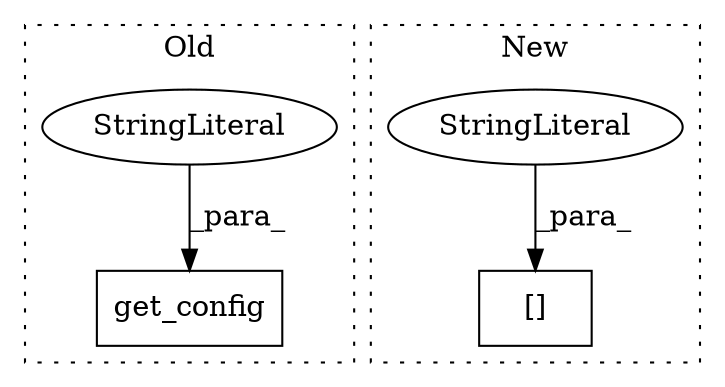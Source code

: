 digraph G {
subgraph cluster0 {
1 [label="get_config" a="32" s="7986,8015" l="11,1" shape="box"];
4 [label="StringLiteral" a="45" s="7997" l="18" shape="ellipse"];
label = "Old";
style="dotted";
}
subgraph cluster1 {
2 [label="[]" a="2" s="7980,8014" l="26,1" shape="box"];
3 [label="StringLiteral" a="45" s="8006" l="8" shape="ellipse"];
label = "New";
style="dotted";
}
3 -> 2 [label="_para_"];
4 -> 1 [label="_para_"];
}